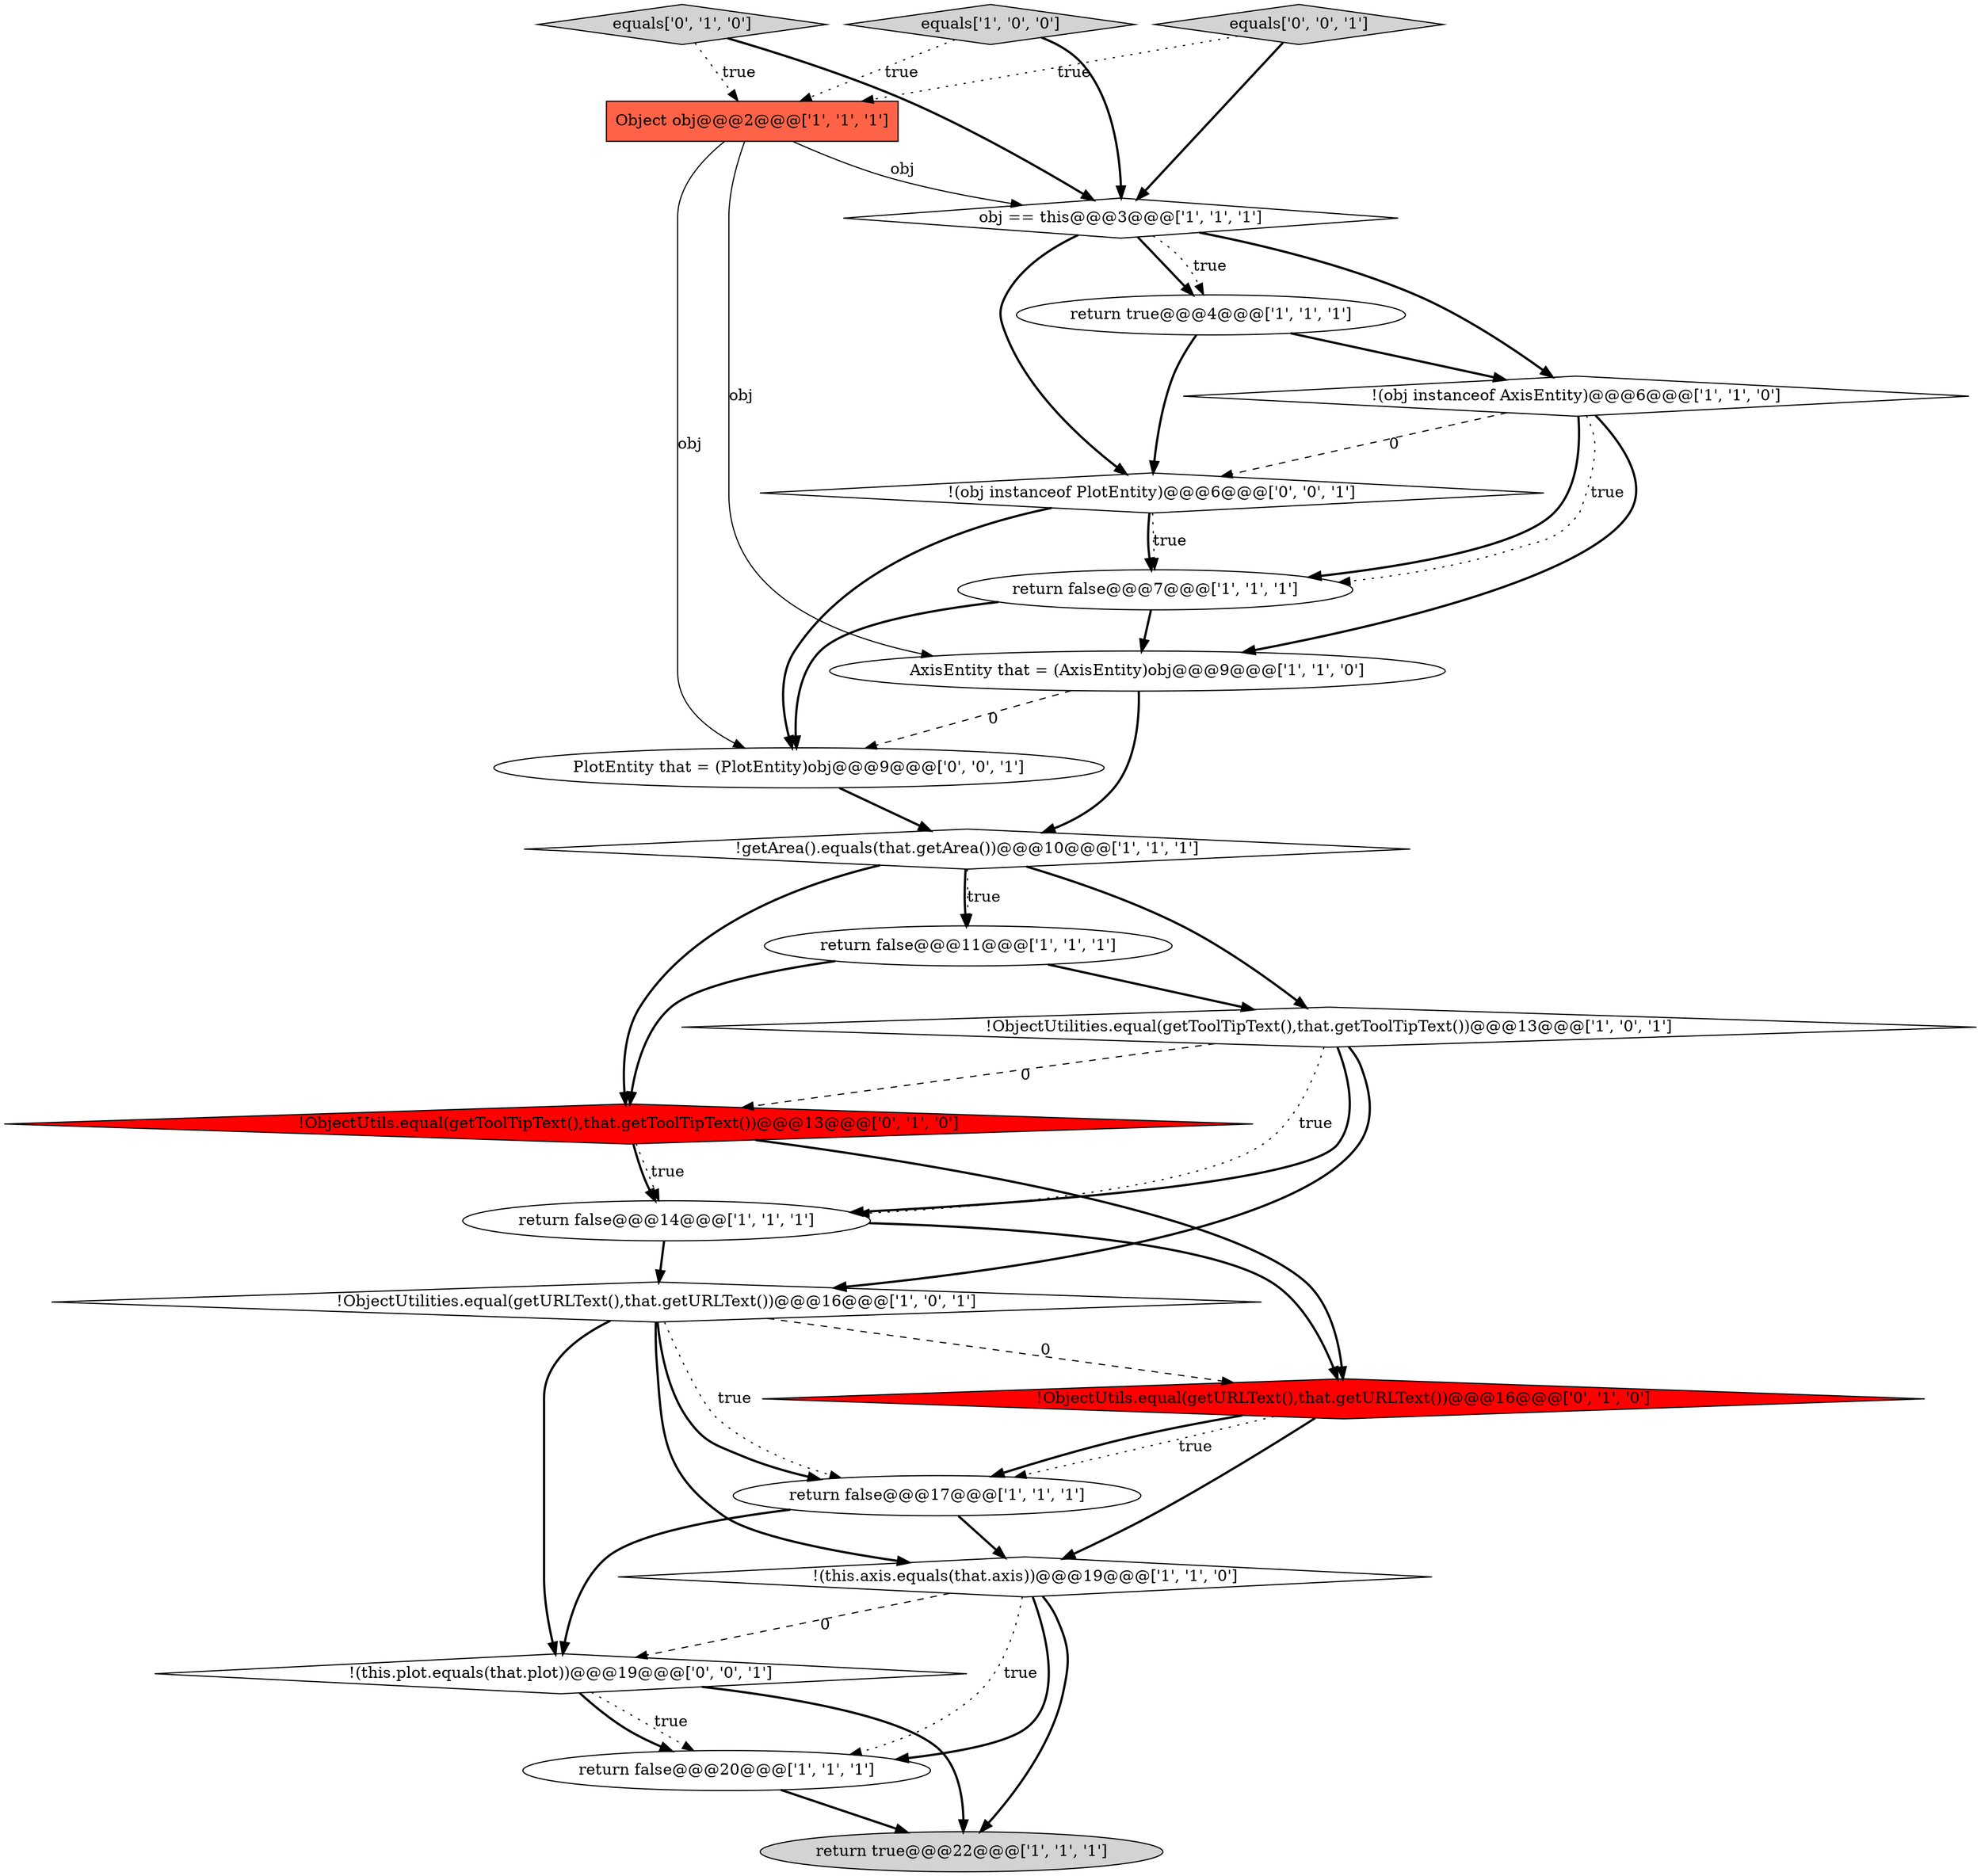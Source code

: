 digraph {
16 [style = filled, label = "!ObjectUtils.equal(getToolTipText(),that.getToolTipText())@@@13@@@['0', '1', '0']", fillcolor = red, shape = diamond image = "AAA1AAABBB2BBB"];
8 [style = filled, label = "return false@@@14@@@['1', '1', '1']", fillcolor = white, shape = ellipse image = "AAA0AAABBB1BBB"];
18 [style = filled, label = "equals['0', '1', '0']", fillcolor = lightgray, shape = diamond image = "AAA0AAABBB2BBB"];
3 [style = filled, label = "AxisEntity that = (AxisEntity)obj@@@9@@@['1', '1', '0']", fillcolor = white, shape = ellipse image = "AAA0AAABBB1BBB"];
2 [style = filled, label = "return false@@@11@@@['1', '1', '1']", fillcolor = white, shape = ellipse image = "AAA0AAABBB1BBB"];
13 [style = filled, label = "return true@@@4@@@['1', '1', '1']", fillcolor = white, shape = ellipse image = "AAA0AAABBB1BBB"];
1 [style = filled, label = "Object obj@@@2@@@['1', '1', '1']", fillcolor = tomato, shape = box image = "AAA0AAABBB1BBB"];
0 [style = filled, label = "!ObjectUtilities.equal(getToolTipText(),that.getToolTipText())@@@13@@@['1', '0', '1']", fillcolor = white, shape = diamond image = "AAA0AAABBB1BBB"];
6 [style = filled, label = "return false@@@20@@@['1', '1', '1']", fillcolor = white, shape = ellipse image = "AAA0AAABBB1BBB"];
17 [style = filled, label = "!ObjectUtils.equal(getURLText(),that.getURLText())@@@16@@@['0', '1', '0']", fillcolor = red, shape = diamond image = "AAA1AAABBB2BBB"];
22 [style = filled, label = "!(obj instanceof PlotEntity)@@@6@@@['0', '0', '1']", fillcolor = white, shape = diamond image = "AAA0AAABBB3BBB"];
4 [style = filled, label = "!getArea().equals(that.getArea())@@@10@@@['1', '1', '1']", fillcolor = white, shape = diamond image = "AAA0AAABBB1BBB"];
7 [style = filled, label = "return true@@@22@@@['1', '1', '1']", fillcolor = lightgray, shape = ellipse image = "AAA0AAABBB1BBB"];
19 [style = filled, label = "!(this.plot.equals(that.plot))@@@19@@@['0', '0', '1']", fillcolor = white, shape = diamond image = "AAA0AAABBB3BBB"];
12 [style = filled, label = "obj == this@@@3@@@['1', '1', '1']", fillcolor = white, shape = diamond image = "AAA0AAABBB1BBB"];
5 [style = filled, label = "!(obj instanceof AxisEntity)@@@6@@@['1', '1', '0']", fillcolor = white, shape = diamond image = "AAA0AAABBB1BBB"];
10 [style = filled, label = "return false@@@7@@@['1', '1', '1']", fillcolor = white, shape = ellipse image = "AAA0AAABBB1BBB"];
15 [style = filled, label = "!(this.axis.equals(that.axis))@@@19@@@['1', '1', '0']", fillcolor = white, shape = diamond image = "AAA0AAABBB1BBB"];
9 [style = filled, label = "equals['1', '0', '0']", fillcolor = lightgray, shape = diamond image = "AAA0AAABBB1BBB"];
21 [style = filled, label = "PlotEntity that = (PlotEntity)obj@@@9@@@['0', '0', '1']", fillcolor = white, shape = ellipse image = "AAA0AAABBB3BBB"];
14 [style = filled, label = "!ObjectUtilities.equal(getURLText(),that.getURLText())@@@16@@@['1', '0', '1']", fillcolor = white, shape = diamond image = "AAA0AAABBB1BBB"];
20 [style = filled, label = "equals['0', '0', '1']", fillcolor = lightgray, shape = diamond image = "AAA0AAABBB3BBB"];
11 [style = filled, label = "return false@@@17@@@['1', '1', '1']", fillcolor = white, shape = ellipse image = "AAA0AAABBB1BBB"];
5->3 [style = bold, label=""];
16->8 [style = dotted, label="true"];
5->10 [style = bold, label=""];
22->10 [style = dotted, label="true"];
12->5 [style = bold, label=""];
15->7 [style = bold, label=""];
16->8 [style = bold, label=""];
3->21 [style = dashed, label="0"];
5->10 [style = dotted, label="true"];
12->22 [style = bold, label=""];
18->1 [style = dotted, label="true"];
1->3 [style = solid, label="obj"];
0->16 [style = dashed, label="0"];
18->12 [style = bold, label=""];
22->21 [style = bold, label=""];
8->14 [style = bold, label=""];
1->21 [style = solid, label="obj"];
10->3 [style = bold, label=""];
14->19 [style = bold, label=""];
15->6 [style = bold, label=""];
4->2 [style = bold, label=""];
16->17 [style = bold, label=""];
10->21 [style = bold, label=""];
15->19 [style = dashed, label="0"];
11->19 [style = bold, label=""];
19->6 [style = bold, label=""];
3->4 [style = bold, label=""];
17->11 [style = bold, label=""];
11->15 [style = bold, label=""];
4->0 [style = bold, label=""];
0->8 [style = dotted, label="true"];
8->17 [style = bold, label=""];
12->13 [style = bold, label=""];
1->12 [style = solid, label="obj"];
0->14 [style = bold, label=""];
12->13 [style = dotted, label="true"];
2->0 [style = bold, label=""];
20->1 [style = dotted, label="true"];
15->6 [style = dotted, label="true"];
20->12 [style = bold, label=""];
0->8 [style = bold, label=""];
9->1 [style = dotted, label="true"];
17->15 [style = bold, label=""];
13->5 [style = bold, label=""];
22->10 [style = bold, label=""];
14->11 [style = dotted, label="true"];
14->17 [style = dashed, label="0"];
14->15 [style = bold, label=""];
5->22 [style = dashed, label="0"];
19->6 [style = dotted, label="true"];
9->12 [style = bold, label=""];
13->22 [style = bold, label=""];
6->7 [style = bold, label=""];
14->11 [style = bold, label=""];
19->7 [style = bold, label=""];
4->2 [style = dotted, label="true"];
4->16 [style = bold, label=""];
21->4 [style = bold, label=""];
17->11 [style = dotted, label="true"];
2->16 [style = bold, label=""];
}
